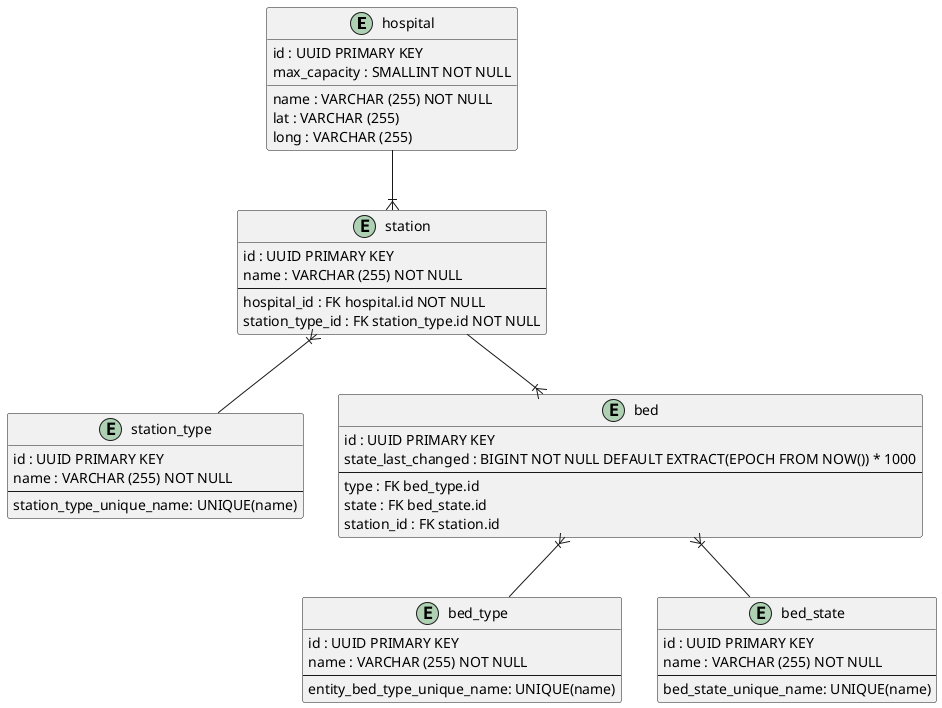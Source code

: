 @startuml
entity hospital {
    id : UUID PRIMARY KEY
    name : VARCHAR (255) NOT NULL
    max_capacity : SMALLINT NOT NULL
    lat : VARCHAR (255)
    long : VARCHAR (255)
}

entity station {
    id : UUID PRIMARY KEY
    name : VARCHAR (255) NOT NULL
    --
    hospital_id : FK hospital.id NOT NULL
    station_type_id : FK station_type.id NOT NULL
}

entity station_type {
    id : UUID PRIMARY KEY
    name : VARCHAR (255) NOT NULL
    --
    station_type_unique_name: UNIQUE(name)
}

entity bed {
    id : UUID PRIMARY KEY
    state_last_changed : BIGINT NOT NULL DEFAULT EXTRACT(EPOCH FROM NOW()) * 1000
    --
    type : FK bed_type.id
    state : FK bed_state.id
    station_id : FK station.id
}

entity bed_type {
    id : UUID PRIMARY KEY
    name : VARCHAR (255) NOT NULL
    --
    entity_bed_type_unique_name: UNIQUE(name)
}

entity bed_state {
    id : UUID PRIMARY KEY
    name : VARCHAR (255) NOT NULL
    --
    bed_state_unique_name: UNIQUE(name)
}

hospital --|{ station
station }|-- station_type
station --|{ bed
bed }|-- bed_type
bed }|-- bed_state
@enduml